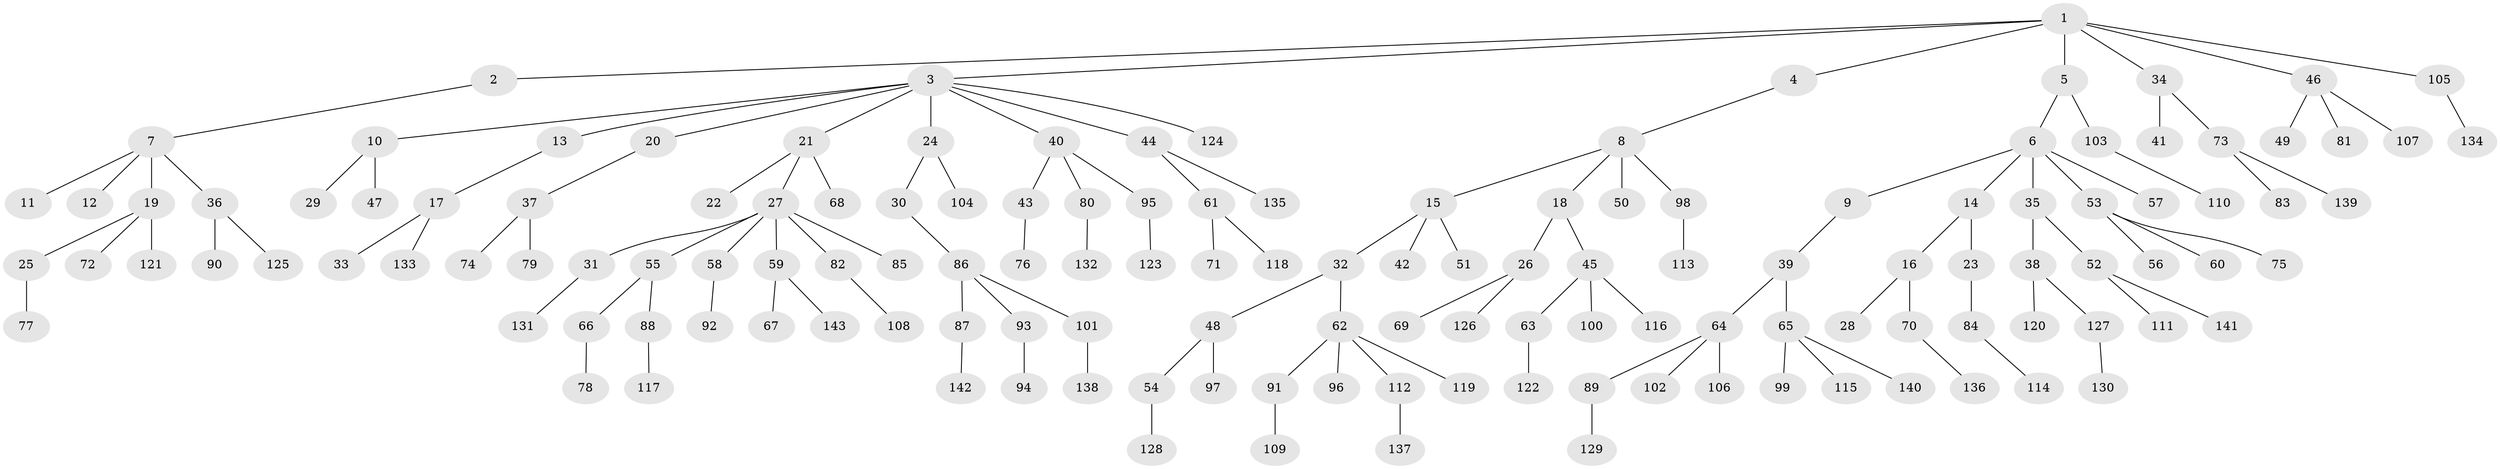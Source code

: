 // coarse degree distribution, {7: 0.011627906976744186, 2: 0.22093023255813954, 8: 0.011627906976744186, 3: 0.16279069767441862, 5: 0.011627906976744186, 4: 0.05813953488372093, 1: 0.5116279069767442, 6: 0.011627906976744186}
// Generated by graph-tools (version 1.1) at 2025/51/03/04/25 22:51:48]
// undirected, 143 vertices, 142 edges
graph export_dot {
  node [color=gray90,style=filled];
  1;
  2;
  3;
  4;
  5;
  6;
  7;
  8;
  9;
  10;
  11;
  12;
  13;
  14;
  15;
  16;
  17;
  18;
  19;
  20;
  21;
  22;
  23;
  24;
  25;
  26;
  27;
  28;
  29;
  30;
  31;
  32;
  33;
  34;
  35;
  36;
  37;
  38;
  39;
  40;
  41;
  42;
  43;
  44;
  45;
  46;
  47;
  48;
  49;
  50;
  51;
  52;
  53;
  54;
  55;
  56;
  57;
  58;
  59;
  60;
  61;
  62;
  63;
  64;
  65;
  66;
  67;
  68;
  69;
  70;
  71;
  72;
  73;
  74;
  75;
  76;
  77;
  78;
  79;
  80;
  81;
  82;
  83;
  84;
  85;
  86;
  87;
  88;
  89;
  90;
  91;
  92;
  93;
  94;
  95;
  96;
  97;
  98;
  99;
  100;
  101;
  102;
  103;
  104;
  105;
  106;
  107;
  108;
  109;
  110;
  111;
  112;
  113;
  114;
  115;
  116;
  117;
  118;
  119;
  120;
  121;
  122;
  123;
  124;
  125;
  126;
  127;
  128;
  129;
  130;
  131;
  132;
  133;
  134;
  135;
  136;
  137;
  138;
  139;
  140;
  141;
  142;
  143;
  1 -- 2;
  1 -- 3;
  1 -- 4;
  1 -- 5;
  1 -- 34;
  1 -- 46;
  1 -- 105;
  2 -- 7;
  3 -- 10;
  3 -- 13;
  3 -- 20;
  3 -- 21;
  3 -- 24;
  3 -- 40;
  3 -- 44;
  3 -- 124;
  4 -- 8;
  5 -- 6;
  5 -- 103;
  6 -- 9;
  6 -- 14;
  6 -- 35;
  6 -- 53;
  6 -- 57;
  7 -- 11;
  7 -- 12;
  7 -- 19;
  7 -- 36;
  8 -- 15;
  8 -- 18;
  8 -- 50;
  8 -- 98;
  9 -- 39;
  10 -- 29;
  10 -- 47;
  13 -- 17;
  14 -- 16;
  14 -- 23;
  15 -- 32;
  15 -- 42;
  15 -- 51;
  16 -- 28;
  16 -- 70;
  17 -- 33;
  17 -- 133;
  18 -- 26;
  18 -- 45;
  19 -- 25;
  19 -- 72;
  19 -- 121;
  20 -- 37;
  21 -- 22;
  21 -- 27;
  21 -- 68;
  23 -- 84;
  24 -- 30;
  24 -- 104;
  25 -- 77;
  26 -- 69;
  26 -- 126;
  27 -- 31;
  27 -- 55;
  27 -- 58;
  27 -- 59;
  27 -- 82;
  27 -- 85;
  30 -- 86;
  31 -- 131;
  32 -- 48;
  32 -- 62;
  34 -- 41;
  34 -- 73;
  35 -- 38;
  35 -- 52;
  36 -- 90;
  36 -- 125;
  37 -- 74;
  37 -- 79;
  38 -- 120;
  38 -- 127;
  39 -- 64;
  39 -- 65;
  40 -- 43;
  40 -- 80;
  40 -- 95;
  43 -- 76;
  44 -- 61;
  44 -- 135;
  45 -- 63;
  45 -- 100;
  45 -- 116;
  46 -- 49;
  46 -- 81;
  46 -- 107;
  48 -- 54;
  48 -- 97;
  52 -- 111;
  52 -- 141;
  53 -- 56;
  53 -- 60;
  53 -- 75;
  54 -- 128;
  55 -- 66;
  55 -- 88;
  58 -- 92;
  59 -- 67;
  59 -- 143;
  61 -- 71;
  61 -- 118;
  62 -- 91;
  62 -- 96;
  62 -- 112;
  62 -- 119;
  63 -- 122;
  64 -- 89;
  64 -- 102;
  64 -- 106;
  65 -- 99;
  65 -- 115;
  65 -- 140;
  66 -- 78;
  70 -- 136;
  73 -- 83;
  73 -- 139;
  80 -- 132;
  82 -- 108;
  84 -- 114;
  86 -- 87;
  86 -- 93;
  86 -- 101;
  87 -- 142;
  88 -- 117;
  89 -- 129;
  91 -- 109;
  93 -- 94;
  95 -- 123;
  98 -- 113;
  101 -- 138;
  103 -- 110;
  105 -- 134;
  112 -- 137;
  127 -- 130;
}
